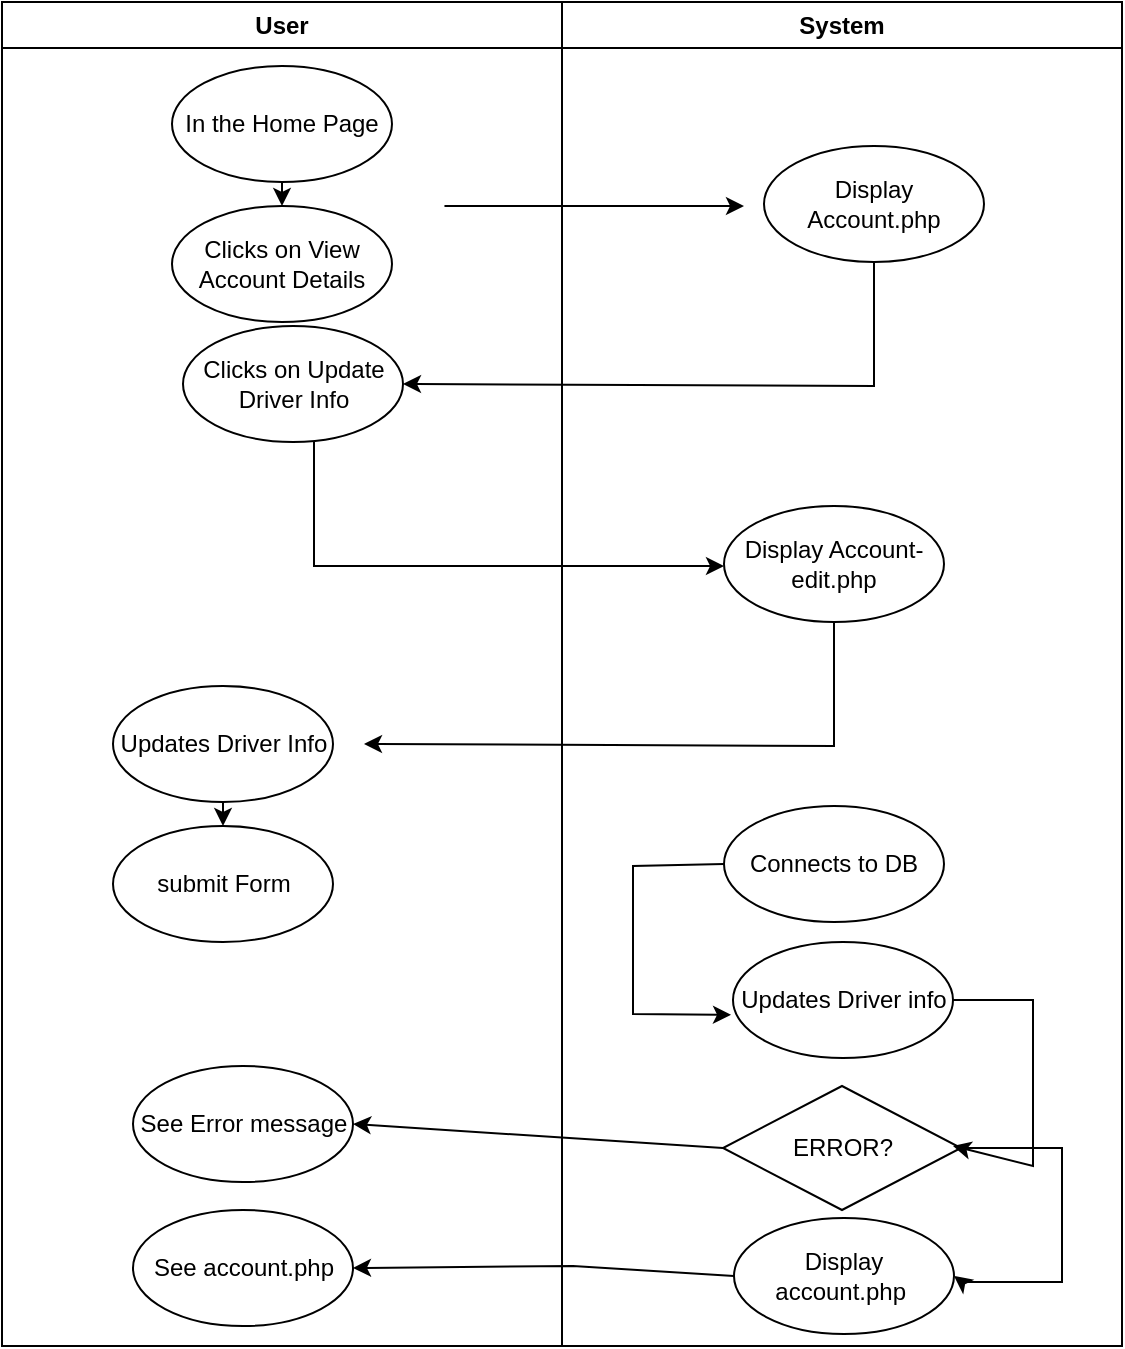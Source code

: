 <mxfile version="24.8.3">
  <diagram name="Page-1" id="e7e014a7-5840-1c2e-5031-d8a46d1fe8dd">
    <mxGraphModel dx="897" dy="556" grid="1" gridSize="10" guides="1" tooltips="1" connect="1" arrows="1" fold="1" page="1" pageScale="1" pageWidth="1169" pageHeight="826" background="none" math="0" shadow="0">
      <root>
        <mxCell id="0" />
        <mxCell id="1" parent="0" />
        <mxCell id="2" value="User" style="swimlane;whiteSpace=wrap" parent="1" vertex="1">
          <mxGeometry x="160" y="50" width="280" height="672" as="geometry" />
        </mxCell>
        <mxCell id="3EZGCJM8jiS25kYGgKkf-41" value="In the Home Page" style="ellipse;whiteSpace=wrap;html=1;" parent="2" vertex="1">
          <mxGeometry x="85" y="32" width="110" height="58" as="geometry" />
        </mxCell>
        <mxCell id="3EZGCJM8jiS25kYGgKkf-42" value="Clicks on View Account Details" style="ellipse;whiteSpace=wrap;html=1;" parent="2" vertex="1">
          <mxGeometry x="85" y="102" width="110" height="58" as="geometry" />
        </mxCell>
        <mxCell id="3EZGCJM8jiS25kYGgKkf-64" value="" style="endArrow=classic;html=1;rounded=0;exitX=0.5;exitY=1;exitDx=0;exitDy=0;" parent="2" source="3EZGCJM8jiS25kYGgKkf-41" target="3EZGCJM8jiS25kYGgKkf-42" edge="1">
          <mxGeometry width="50" height="50" relative="1" as="geometry">
            <mxPoint x="584.73" y="220" as="sourcePoint" />
            <mxPoint x="584.5" y="266.38" as="targetPoint" />
          </mxGeometry>
        </mxCell>
        <mxCell id="3EZGCJM8jiS25kYGgKkf-68" value="See Error message" style="ellipse;whiteSpace=wrap;html=1;" parent="2" vertex="1">
          <mxGeometry x="65.5" y="532" width="110" height="58" as="geometry" />
        </mxCell>
        <mxCell id="3EZGCJM8jiS25kYGgKkf-69" value="See account.php" style="ellipse;whiteSpace=wrap;html=1;" parent="2" vertex="1">
          <mxGeometry x="65.5" y="604" width="110" height="58" as="geometry" />
        </mxCell>
        <mxCell id="3" value="System" style="swimlane;whiteSpace=wrap" parent="1" vertex="1">
          <mxGeometry x="440" y="50" width="280" height="672" as="geometry" />
        </mxCell>
        <mxCell id="3EZGCJM8jiS25kYGgKkf-46" value="" style="endArrow=classic;html=1;rounded=0;exitX=0.543;exitY=0.89;exitDx=0;exitDy=0;exitPerimeter=0;" parent="3" edge="1">
          <mxGeometry width="50" height="50" relative="1" as="geometry">
            <mxPoint x="-58.77" y="102" as="sourcePoint" />
            <mxPoint x="91" y="102" as="targetPoint" />
          </mxGeometry>
        </mxCell>
        <mxCell id="3EZGCJM8jiS25kYGgKkf-43" value="Display Account.php" style="ellipse;whiteSpace=wrap;html=1;" parent="3" vertex="1">
          <mxGeometry x="101" y="72" width="110" height="58" as="geometry" />
        </mxCell>
        <mxCell id="3EZGCJM8jiS25kYGgKkf-51" value="" style="endArrow=classic;html=1;rounded=0;exitX=0.5;exitY=1;exitDx=0;exitDy=0;entryX=1;entryY=0.5;entryDx=0;entryDy=0;" parent="3" source="3EZGCJM8jiS25kYGgKkf-43" target="3EZGCJM8jiS25kYGgKkf-50" edge="1">
          <mxGeometry width="50" height="50" relative="1" as="geometry">
            <mxPoint x="71" y="100.5" as="sourcePoint" />
            <mxPoint x="220.77" y="100.5" as="targetPoint" />
            <Array as="points">
              <mxPoint x="156" y="192" />
            </Array>
          </mxGeometry>
        </mxCell>
        <mxCell id="3EZGCJM8jiS25kYGgKkf-50" value="Clicks on Update Driver Info" style="ellipse;whiteSpace=wrap;html=1;" parent="3" vertex="1">
          <mxGeometry x="-189.5" y="162" width="110" height="58" as="geometry" />
        </mxCell>
        <mxCell id="3EZGCJM8jiS25kYGgKkf-54" value="" style="endArrow=classic;html=1;rounded=0;exitX=0.5;exitY=1;exitDx=0;exitDy=0;" parent="3" edge="1">
          <mxGeometry width="50" height="50" relative="1" as="geometry">
            <mxPoint x="-124" y="220" as="sourcePoint" />
            <mxPoint x="81" y="282" as="targetPoint" />
            <Array as="points">
              <mxPoint x="-124" y="282" />
            </Array>
          </mxGeometry>
        </mxCell>
        <mxCell id="3EZGCJM8jiS25kYGgKkf-53" value="Display Account-edit.php" style="ellipse;whiteSpace=wrap;html=1;" parent="3" vertex="1">
          <mxGeometry x="81" y="252" width="110" height="58" as="geometry" />
        </mxCell>
        <mxCell id="3EZGCJM8jiS25kYGgKkf-56" value="" style="endArrow=classic;html=1;rounded=0;exitX=0.5;exitY=1;exitDx=0;exitDy=0;entryX=1;entryY=0.5;entryDx=0;entryDy=0;" parent="3" edge="1">
          <mxGeometry width="50" height="50" relative="1" as="geometry">
            <mxPoint x="136" y="310" as="sourcePoint" />
            <mxPoint x="-99" y="371" as="targetPoint" />
            <Array as="points">
              <mxPoint x="136" y="372" />
            </Array>
          </mxGeometry>
        </mxCell>
        <mxCell id="3EZGCJM8jiS25kYGgKkf-55" value="Updates Driver Info" style="ellipse;whiteSpace=wrap;html=1;" parent="3" vertex="1">
          <mxGeometry x="-224.5" y="342" width="110" height="58" as="geometry" />
        </mxCell>
        <mxCell id="3EZGCJM8jiS25kYGgKkf-59" value="submit Form" style="ellipse;whiteSpace=wrap;html=1;" parent="3" vertex="1">
          <mxGeometry x="-224.5" y="412" width="110" height="58" as="geometry" />
        </mxCell>
        <mxCell id="3EZGCJM8jiS25kYGgKkf-62" value="Connects to&lt;span style=&quot;color: rgba(0, 0, 0, 0); font-family: monospace; font-size: 0px; text-align: start; text-wrap-mode: nowrap;&quot;&gt;%3CmxGraphModel%3E%3Croot%3E%3CmxCell%20id%3D%220%22%2F%3E%3CmxCell%20id%3D%221%22%20parent%3D%220%22%2F%3E%3CmxCell%20id%3D%222%22%20value%3D%22submit%20Form%22%20style%3D%22ellipse%3BwhiteSpace%3Dwrap%3Bhtml%3D1%3B%22%20vertex%3D%221%22%20parent%3D%221%22%3E%3CmxGeometry%20x%3D%22220%22%20y%3D%22620%22%20width%3D%22110%22%20height%3D%2258%22%20as%3D%22geometry%22%2F%3E%3C%2FmxCell%3E%3C%2Froot%3E%3C%2FmxGraphModel%3E&lt;/span&gt;&amp;nbsp;DB" style="ellipse;whiteSpace=wrap;html=1;" parent="3" vertex="1">
          <mxGeometry x="81" y="402" width="110" height="58" as="geometry" />
        </mxCell>
        <mxCell id="3EZGCJM8jiS25kYGgKkf-63" value="Updates Driver info" style="ellipse;whiteSpace=wrap;html=1;" parent="3" vertex="1">
          <mxGeometry x="85.5" y="470" width="110" height="58" as="geometry" />
        </mxCell>
        <mxCell id="3EZGCJM8jiS25kYGgKkf-66" value="ERROR?" style="rhombus;whiteSpace=wrap;html=1;" parent="3" vertex="1">
          <mxGeometry x="80.5" y="542" width="119" height="62" as="geometry" />
        </mxCell>
        <mxCell id="3EZGCJM8jiS25kYGgKkf-67" value="Display account.php&amp;nbsp;" style="ellipse;whiteSpace=wrap;html=1;" parent="3" vertex="1">
          <mxGeometry x="86" y="608" width="110" height="58" as="geometry" />
        </mxCell>
        <mxCell id="3EZGCJM8jiS25kYGgKkf-70" value="" style="endArrow=classic;html=1;rounded=0;exitX=0;exitY=0.5;exitDx=0;exitDy=0;entryX=-0.009;entryY=0.628;entryDx=0;entryDy=0;entryPerimeter=0;" parent="3" source="3EZGCJM8jiS25kYGgKkf-62" target="3EZGCJM8jiS25kYGgKkf-63" edge="1">
          <mxGeometry width="50" height="50" relative="1" as="geometry">
            <mxPoint x="-4.5" y="462" as="sourcePoint" />
            <mxPoint x="45.5" y="412" as="targetPoint" />
            <Array as="points">
              <mxPoint x="35.5" y="432" />
              <mxPoint x="35.5" y="506" />
            </Array>
          </mxGeometry>
        </mxCell>
        <mxCell id="3EZGCJM8jiS25kYGgKkf-71" value="" style="endArrow=classic;html=1;rounded=0;exitX=1;exitY=0.5;exitDx=0;exitDy=0;" parent="3" source="3EZGCJM8jiS25kYGgKkf-63" edge="1">
          <mxGeometry width="50" height="50" relative="1" as="geometry">
            <mxPoint x="82" y="502" as="sourcePoint" />
            <mxPoint x="195.5" y="572" as="targetPoint" />
            <Array as="points">
              <mxPoint x="235.5" y="499" />
              <mxPoint x="235.5" y="542" />
              <mxPoint x="235.5" y="582" />
            </Array>
          </mxGeometry>
        </mxCell>
        <mxCell id="wZWzXX4lpNGMMSXKNNM5-3" value="" style="endArrow=classic;html=1;rounded=0;exitX=0.5;exitY=1;exitDx=0;exitDy=0;entryX=0.5;entryY=0;entryDx=0;entryDy=0;" edge="1" parent="3" source="3EZGCJM8jiS25kYGgKkf-55" target="3EZGCJM8jiS25kYGgKkf-59">
          <mxGeometry width="50" height="50" relative="1" as="geometry">
            <mxPoint y="240" as="sourcePoint" />
            <mxPoint x="50" y="190" as="targetPoint" />
          </mxGeometry>
        </mxCell>
        <mxCell id="wZWzXX4lpNGMMSXKNNM5-4" value="" style="endArrow=classic;html=1;rounded=0;exitX=1;exitY=0.5;exitDx=0;exitDy=0;entryX=1;entryY=0.5;entryDx=0;entryDy=0;" edge="1" parent="3" source="3EZGCJM8jiS25kYGgKkf-66" target="3EZGCJM8jiS25kYGgKkf-67">
          <mxGeometry width="50" height="50" relative="1" as="geometry">
            <mxPoint y="560" as="sourcePoint" />
            <mxPoint x="50" y="510" as="targetPoint" />
            <Array as="points">
              <mxPoint x="250" y="573" />
              <mxPoint x="250" y="640" />
              <mxPoint x="200" y="640" />
            </Array>
          </mxGeometry>
        </mxCell>
        <mxCell id="3EZGCJM8jiS25kYGgKkf-72" value="" style="endArrow=classic;html=1;rounded=0;exitX=0;exitY=0.5;exitDx=0;exitDy=0;entryX=1;entryY=0.5;entryDx=0;entryDy=0;" parent="1" source="3EZGCJM8jiS25kYGgKkf-66" target="3EZGCJM8jiS25kYGgKkf-68" edge="1">
          <mxGeometry width="50" height="50" relative="1" as="geometry">
            <mxPoint x="435.5" y="642" as="sourcePoint" />
            <mxPoint x="485.5" y="592" as="targetPoint" />
          </mxGeometry>
        </mxCell>
        <mxCell id="3EZGCJM8jiS25kYGgKkf-73" value="" style="endArrow=classic;html=1;rounded=0;exitX=0;exitY=0.5;exitDx=0;exitDy=0;entryX=1;entryY=0.5;entryDx=0;entryDy=0;" parent="1" source="3EZGCJM8jiS25kYGgKkf-67" target="3EZGCJM8jiS25kYGgKkf-69" edge="1">
          <mxGeometry width="50" height="50" relative="1" as="geometry">
            <mxPoint x="530.5" y="633" as="sourcePoint" />
            <mxPoint x="345.5" y="621" as="targetPoint" />
            <Array as="points">
              <mxPoint x="445.5" y="682" />
            </Array>
          </mxGeometry>
        </mxCell>
      </root>
    </mxGraphModel>
  </diagram>
</mxfile>
